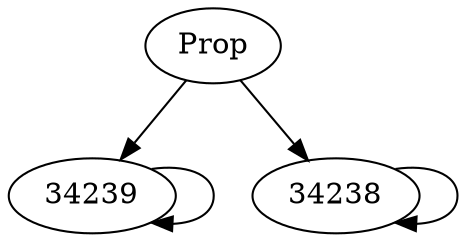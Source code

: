 // Induction Graph of ./tests/6s391rb379
digraph{
  Prop -> 34239
  Prop -> 34238
  34239 -> 34239
  34238 -> 34238
}